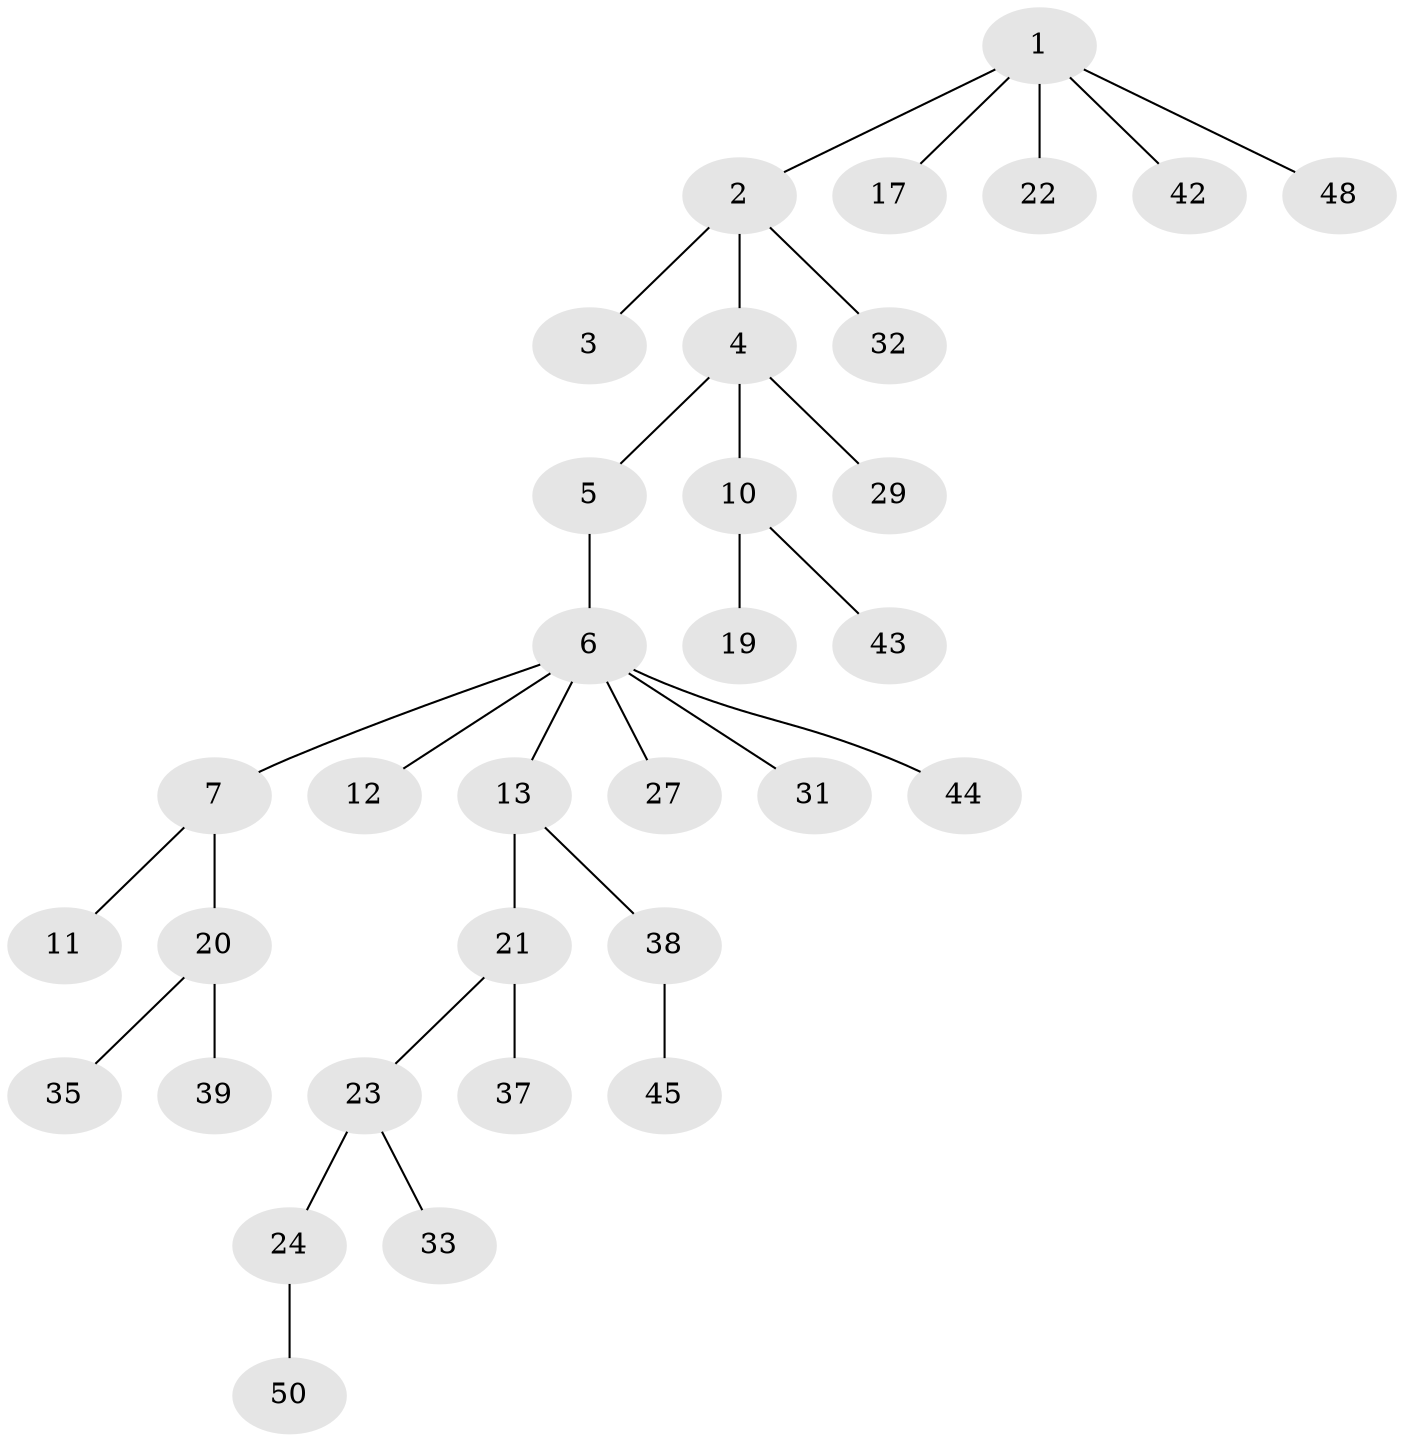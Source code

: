 // Generated by graph-tools (version 1.1) at 2025/52/02/27/25 19:52:11]
// undirected, 33 vertices, 32 edges
graph export_dot {
graph [start="1"]
  node [color=gray90,style=filled];
  1 [super="+52"];
  2 [super="+14"];
  3 [super="+15"];
  4 [super="+9"];
  5;
  6 [super="+8"];
  7 [super="+18"];
  10 [super="+16"];
  11 [super="+51"];
  12 [super="+30"];
  13 [super="+25"];
  17 [super="+41"];
  19;
  20 [super="+28"];
  21 [super="+40"];
  22 [super="+47"];
  23 [super="+26"];
  24 [super="+49"];
  27 [super="+36"];
  29;
  31 [super="+34"];
  32;
  33 [super="+46"];
  35;
  37;
  38;
  39;
  42;
  43;
  44;
  45;
  48;
  50;
  1 -- 2;
  1 -- 17;
  1 -- 22;
  1 -- 42;
  1 -- 48;
  2 -- 3;
  2 -- 4;
  2 -- 32;
  4 -- 5;
  4 -- 29;
  4 -- 10;
  5 -- 6;
  6 -- 7;
  6 -- 13;
  6 -- 27;
  6 -- 12;
  6 -- 44;
  6 -- 31;
  7 -- 11;
  7 -- 20;
  10 -- 19;
  10 -- 43;
  13 -- 21;
  13 -- 38;
  20 -- 35;
  20 -- 39;
  21 -- 23;
  21 -- 37;
  23 -- 24;
  23 -- 33;
  24 -- 50;
  38 -- 45;
}
